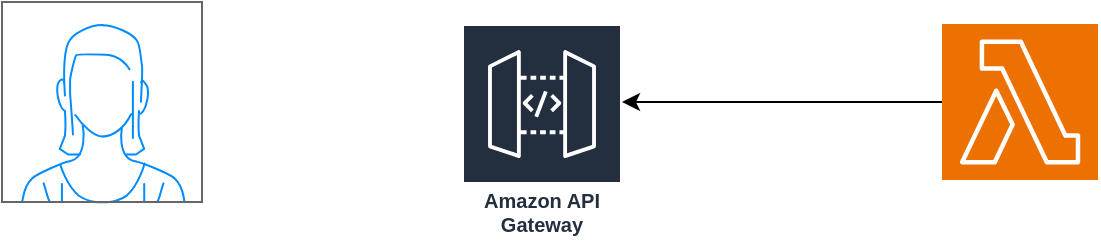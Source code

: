 <mxfile version="26.0.10">
  <diagram id="Ht1M8jgEwFfnCIfOTk4-" name="Page-1">
    <mxGraphModel dx="1050" dy="652" grid="1" gridSize="10" guides="1" tooltips="1" connect="1" arrows="1" fold="1" page="1" pageScale="1" pageWidth="1169" pageHeight="827" math="0" shadow="0">
      <root>
        <mxCell id="0" />
        <mxCell id="1" parent="0" />
        <mxCell id="5MFlR0hWYS9HWwRgD9g_-4" value="" style="verticalLabelPosition=bottom;shadow=0;dashed=0;align=center;html=1;verticalAlign=top;strokeWidth=1;shape=mxgraph.mockup.containers.userFemale;strokeColor=#666666;strokeColor2=#008cff;" vertex="1" parent="1">
          <mxGeometry x="150" y="314" width="100" height="100" as="geometry" />
        </mxCell>
        <mxCell id="5MFlR0hWYS9HWwRgD9g_-7" style="edgeStyle=orthogonalEdgeStyle;rounded=0;orthogonalLoop=1;jettySize=auto;html=1;" edge="1" parent="1" source="5MFlR0hWYS9HWwRgD9g_-5" target="5MFlR0hWYS9HWwRgD9g_-6">
          <mxGeometry relative="1" as="geometry">
            <mxPoint x="480" y="364" as="targetPoint" />
            <Array as="points">
              <mxPoint x="500" y="364" />
              <mxPoint x="500" y="364" />
            </Array>
          </mxGeometry>
        </mxCell>
        <mxCell id="5MFlR0hWYS9HWwRgD9g_-5" value="" style="sketch=0;points=[[0,0,0],[0.25,0,0],[0.5,0,0],[0.75,0,0],[1,0,0],[0,1,0],[0.25,1,0],[0.5,1,0],[0.75,1,0],[1,1,0],[0,0.25,0],[0,0.5,0],[0,0.75,0],[1,0.25,0],[1,0.5,0],[1,0.75,0]];outlineConnect=0;fontColor=#232F3E;fillColor=#ED7100;strokeColor=#ffffff;dashed=0;verticalLabelPosition=bottom;verticalAlign=top;align=center;html=1;fontSize=12;fontStyle=0;aspect=fixed;shape=mxgraph.aws4.resourceIcon;resIcon=mxgraph.aws4.lambda;" vertex="1" parent="1">
          <mxGeometry x="620" y="325" width="78" height="78" as="geometry" />
        </mxCell>
        <mxCell id="5MFlR0hWYS9HWwRgD9g_-6" value="Amazon API Gateway" style="sketch=0;outlineConnect=0;fontColor=#232F3E;gradientColor=none;strokeColor=#ffffff;fillColor=#232F3E;dashed=0;verticalLabelPosition=middle;verticalAlign=bottom;align=center;html=1;whiteSpace=wrap;fontSize=10;fontStyle=1;spacing=3;shape=mxgraph.aws4.productIcon;prIcon=mxgraph.aws4.api_gateway;" vertex="1" parent="1">
          <mxGeometry x="380" y="325" width="80" height="110" as="geometry" />
        </mxCell>
      </root>
    </mxGraphModel>
  </diagram>
</mxfile>
